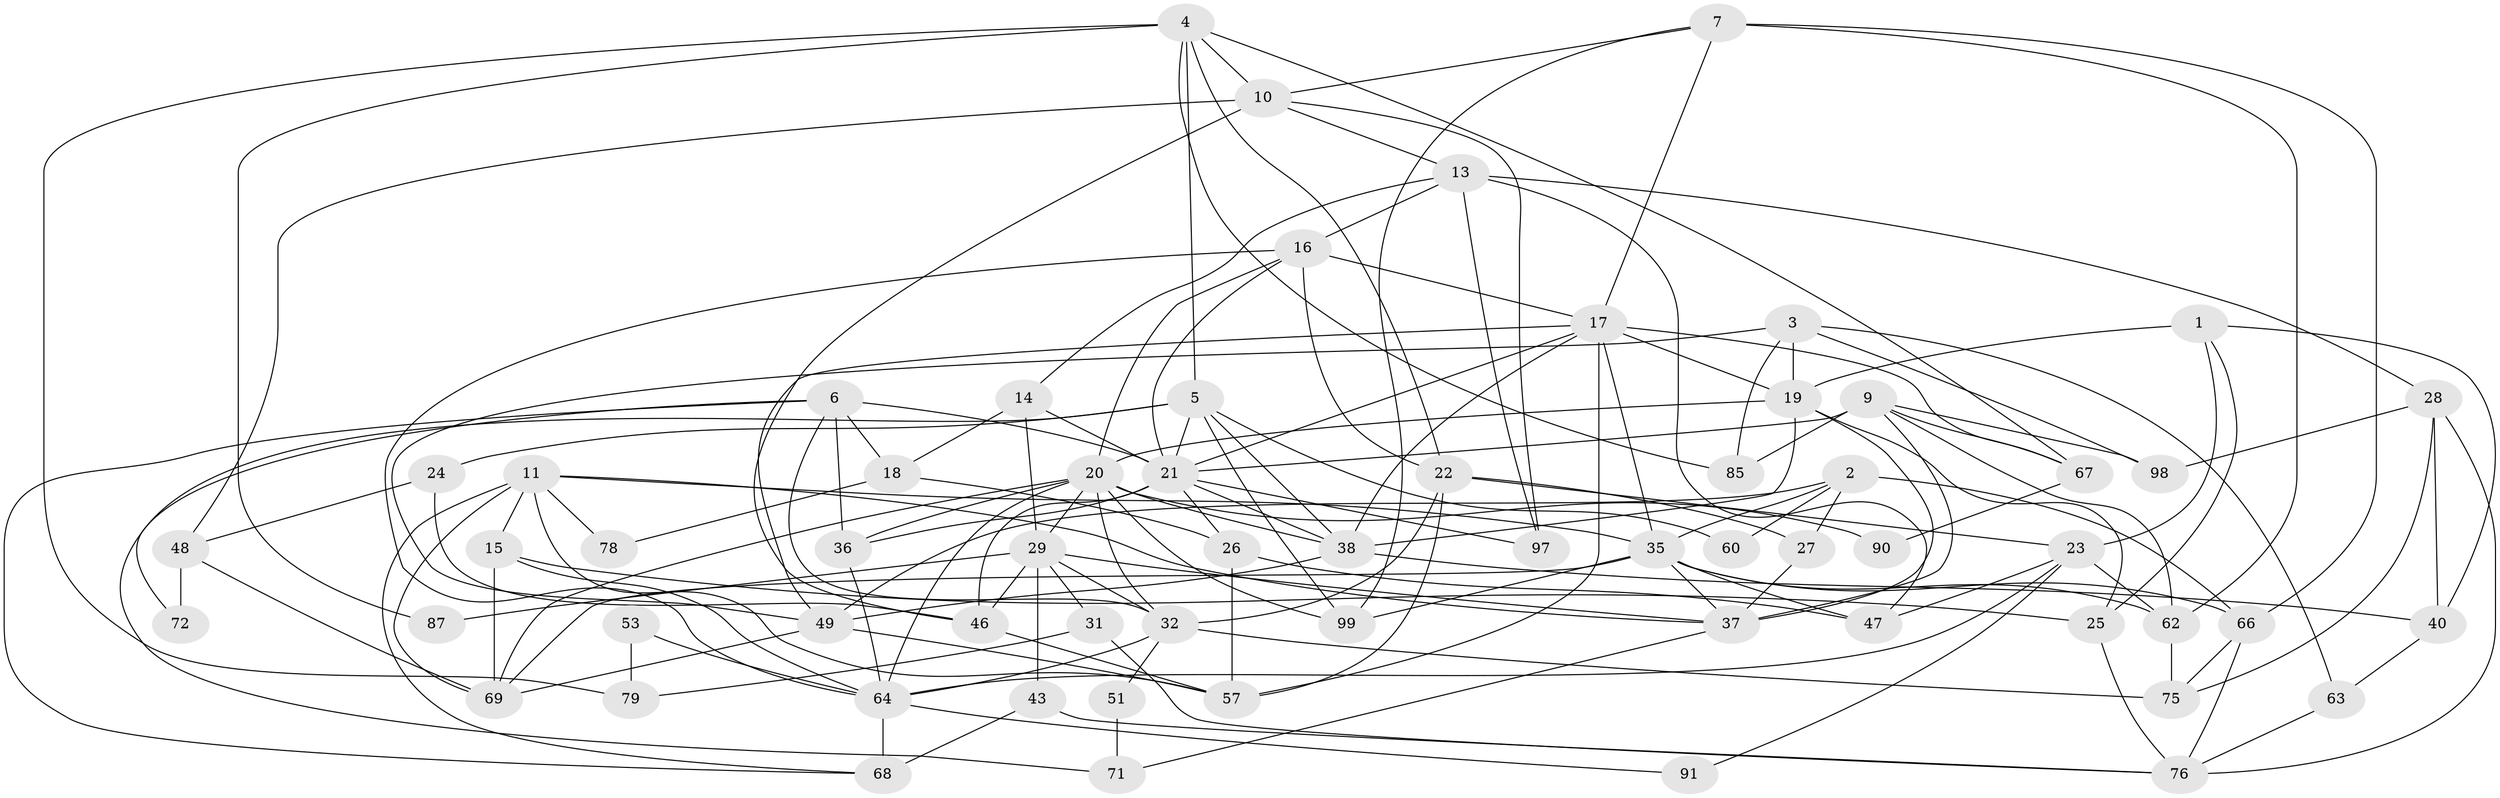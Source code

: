 // original degree distribution, {4: 0.32, 6: 0.08, 5: 0.18, 3: 0.25, 7: 0.05, 2: 0.12}
// Generated by graph-tools (version 1.1) at 2025/11/02/21/25 10:11:14]
// undirected, 63 vertices, 154 edges
graph export_dot {
graph [start="1"]
  node [color=gray90,style=filled];
  1;
  2 [super="+50"];
  3 [super="+12"];
  4 [super="+41"];
  5 [super="+8"];
  6 [super="+100"];
  7 [super="+95"];
  9 [super="+70"];
  10 [super="+58"];
  11 [super="+39"];
  13 [super="+34"];
  14;
  15;
  16 [super="+56"];
  17 [super="+77"];
  18 [super="+33"];
  19 [super="+59"];
  20 [super="+45"];
  21 [super="+86"];
  22 [super="+55"];
  23 [super="+89"];
  24;
  25 [super="+52"];
  26 [super="+30"];
  27 [super="+54"];
  28 [super="+92"];
  29 [super="+82"];
  31;
  32 [super="+94"];
  35 [super="+96"];
  36 [super="+42"];
  37 [super="+61"];
  38 [super="+44"];
  40;
  43;
  46 [super="+65"];
  47;
  48 [super="+73"];
  49;
  51;
  53;
  57 [super="+81"];
  60;
  62 [super="+93"];
  63;
  64 [super="+80"];
  66 [super="+84"];
  67;
  68 [super="+88"];
  69 [super="+74"];
  71;
  72;
  75;
  76 [super="+83"];
  78;
  79;
  85;
  87;
  90;
  91;
  97;
  98;
  99;
  1 -- 23;
  1 -- 19;
  1 -- 25;
  1 -- 40;
  2 -- 27;
  2 -- 49;
  2 -- 60;
  2 -- 66;
  2 -- 35 [weight=2];
  3 -- 49;
  3 -- 98;
  3 -- 19;
  3 -- 85;
  3 -- 63;
  4 -- 10 [weight=2];
  4 -- 67;
  4 -- 79;
  4 -- 85;
  4 -- 87;
  4 -- 5;
  4 -- 22;
  5 -- 99;
  5 -- 71;
  5 -- 21;
  5 -- 38;
  5 -- 24;
  5 -- 60;
  6 -- 18 [weight=2];
  6 -- 72;
  6 -- 36;
  6 -- 32;
  6 -- 21;
  6 -- 68;
  7 -- 99;
  7 -- 17;
  7 -- 66;
  7 -- 62;
  7 -- 10;
  9 -- 67;
  9 -- 85;
  9 -- 98;
  9 -- 37;
  9 -- 21;
  9 -- 62;
  10 -- 13;
  10 -- 48;
  10 -- 97;
  10 -- 46;
  11 -- 69 [weight=2];
  11 -- 68;
  11 -- 57;
  11 -- 35;
  11 -- 37;
  11 -- 78;
  11 -- 15;
  13 -- 14;
  13 -- 97;
  13 -- 16;
  13 -- 28;
  13 -- 47;
  14 -- 18;
  14 -- 21;
  14 -- 29;
  15 -- 64;
  15 -- 69;
  15 -- 25;
  16 -- 21;
  16 -- 17;
  16 -- 22;
  16 -- 64;
  16 -- 20;
  17 -- 19;
  17 -- 49;
  17 -- 67;
  17 -- 35;
  17 -- 21;
  17 -- 38;
  17 -- 57;
  18 -- 78;
  18 -- 26;
  19 -- 37;
  19 -- 20;
  19 -- 25;
  19 -- 38;
  20 -- 36 [weight=2];
  20 -- 38;
  20 -- 69;
  20 -- 90;
  20 -- 32;
  20 -- 64;
  20 -- 99;
  20 -- 29;
  21 -- 46;
  21 -- 97;
  21 -- 36;
  21 -- 26;
  21 -- 38;
  22 -- 27;
  22 -- 57;
  22 -- 32;
  22 -- 23;
  23 -- 64;
  23 -- 91;
  23 -- 47;
  23 -- 62;
  24 -- 46;
  24 -- 48;
  25 -- 76;
  26 -- 47;
  26 -- 57;
  27 -- 37 [weight=2];
  28 -- 76;
  28 -- 75;
  28 -- 40;
  28 -- 98;
  29 -- 32;
  29 -- 43;
  29 -- 37;
  29 -- 87;
  29 -- 31;
  29 -- 46;
  31 -- 79;
  31 -- 76;
  32 -- 75;
  32 -- 64;
  32 -- 51;
  35 -- 62;
  35 -- 99;
  35 -- 37;
  35 -- 69;
  35 -- 66;
  35 -- 47;
  36 -- 64;
  37 -- 71;
  38 -- 49;
  38 -- 40;
  40 -- 63;
  43 -- 68;
  43 -- 76;
  46 -- 57;
  48 -- 69;
  48 -- 72;
  49 -- 57;
  49 -- 69;
  51 -- 71;
  53 -- 64;
  53 -- 79;
  62 -- 75 [weight=2];
  63 -- 76;
  64 -- 68 [weight=2];
  64 -- 91;
  66 -- 75;
  66 -- 76;
  67 -- 90;
}
